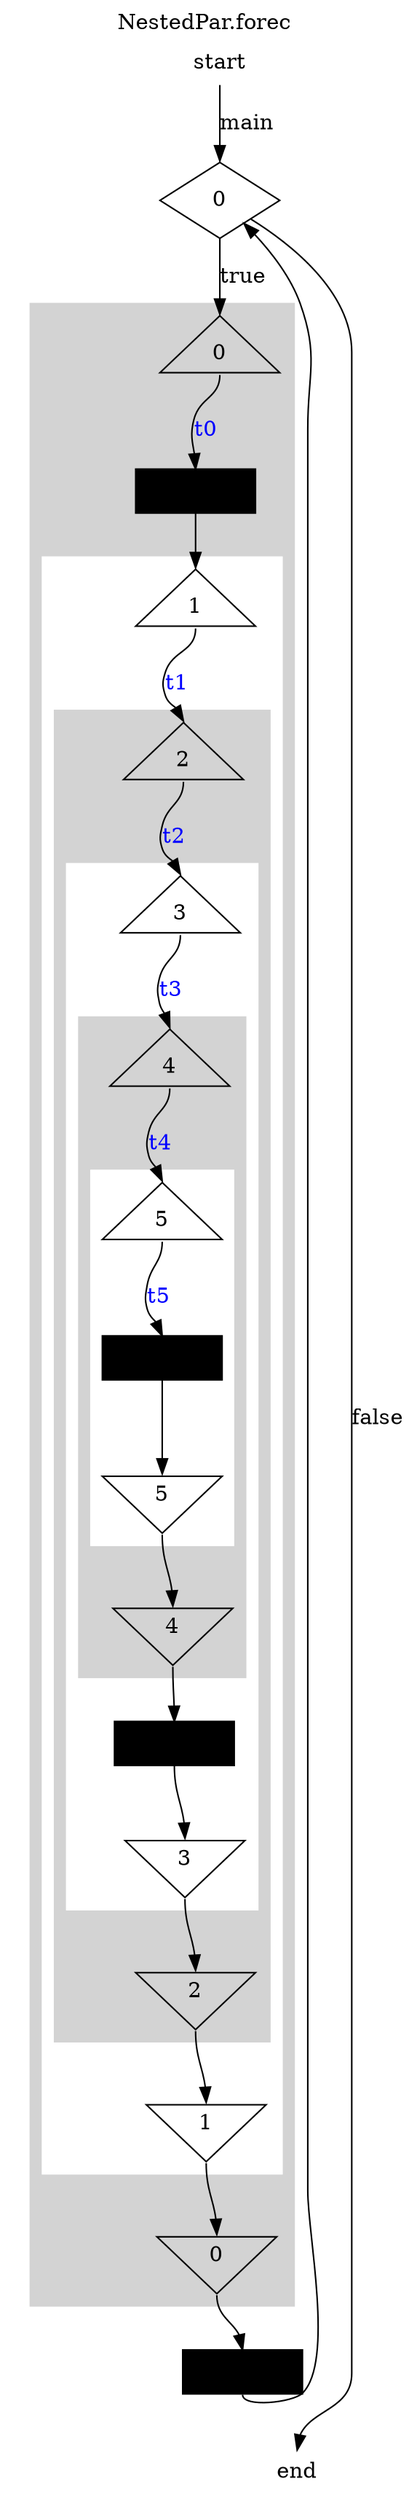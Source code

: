 digraph "NestedPar" {
	ordering = out

	labeljust = l
	node [shape = box, fixedsize = true, height = 0.7, width = 1.1]

	start [shape = plaintext, height = 0.4]

	start -> for1_0_0 [label = main, headport = n, tailport = s, weight = 2]
	subgraph cluster_for1_0_0 {
		style = invis
		for1_0_0 [label = 0, shape = diamond]
		for1_0_0 -> par0_0Start [label = true, headport = n, tailport = s, weight = 2]
		subgraph cluster_par0_0 {
			style = filled
			color = lightgrey

			par0_0Start [label = 0, shape = triangle]
			par0_0End [label = 0, shape = invtriangle]

			par0_0Start -> pause1_0 [label = t0, fontcolor = blue, sametail = 0, headport = n, tailport = s]
			pause1_0 [label = "", shape = box, height = 0.4, style = filled, fillcolor = black]
			pause1_0 -> par1_1Start [headport = n, tailport = s]
			subgraph cluster_par1_1 {
				style = filled
				color = white

				par1_1Start [label = 1, shape = triangle]
				par1_1End [label = 1, shape = invtriangle]

				par1_1Start -> par2_1Start [label = t1, fontcolor = blue, sametail = 0, headport = n, tailport = s]
				subgraph cluster_par2_1 {
					style = filled
					color = lightgrey

					par2_1Start [label = 2, shape = triangle]
					par2_1End [label = 2, shape = invtriangle]

					par2_1Start -> par3_1Start [label = t2, fontcolor = blue, sametail = 0, headport = n, tailport = s]
					subgraph cluster_par3_1 {
						style = filled
						color = white

						par3_1Start [label = 3, shape = triangle]
						par3_1End [label = 3, shape = invtriangle]

						par3_1Start -> par4_1Start [label = t3, fontcolor = blue, sametail = 0, headport = n, tailport = s]
						subgraph cluster_par4_1 {
							style = filled
							color = lightgrey

							par4_1Start [label = 4, shape = triangle]
							par4_1End [label = 4, shape = invtriangle]

							par4_1Start -> par5_1Start [label = t4, fontcolor = blue, sametail = 0, headport = n, tailport = s]
							subgraph cluster_par5_1 {
								style = filled
								color = white

								par5_1Start [label = 5, shape = triangle]
								par5_1End [label = 5, shape = invtriangle]

								par5_1Start -> pause3_1 [label = t5, fontcolor = blue, sametail = 0, headport = n, tailport = s]
								pause3_1 [label = "", shape = box, height = 0.4, style = filled, fillcolor = black]
								pause3_1 -> par5_1End [headport = n, tailport = s]
							}
							{
								edge[style = invis]
								par5_1Start -> {pause3_1}
								{pause3_1} -> par5_1End
							}
							par5_1End -> par4_1End [headport = n, tailport = s]
						}
						{
							edge[style = invis]
							par4_1Start -> {par5_1Start}
							{par5_1End} -> par4_1End
						}
						par4_1End -> pause2_6 [headport = n, tailport = s]
						pause2_6 [label = "", shape = box, height = 0.4, style = filled, fillcolor = black]
						pause2_6 -> par3_1End [headport = n, tailport = s]
					}
					{
						edge[style = invis]
						par3_1Start -> {par4_1Start}
						{pause2_6} -> par3_1End
					}
					par3_1End -> par2_1End [headport = n, tailport = s]
				}
				{
					edge[style = invis]
					par2_1Start -> {par3_1Start}
					{par3_1End} -> par2_1End
				}
				par2_1End -> par1_1End [headport = n, tailport = s]
			}
			{
				edge[style = invis]
				par1_1Start -> {par2_1Start}
				{par2_1End} -> par1_1End
			}
			par1_1End -> par0_0End [headport = n, tailport = s]
		}
		{
			edge[style = invis]
			par0_0Start -> {pause1_0}
			{par1_1End} -> par0_0End
		}
		par0_0End -> pause0_15 [headport = n, tailport = s]
		pause0_15 [label = "", shape = box, height = 0.4, style = filled, fillcolor = black]
		pause0_15 -> for1_0_0 [/*headport = w,*/ constraint = false, tailport = s]
	}
	for1_0_0 -> end [label = false, headport = n/*, tailport = e*/]

	end [shape = plaintext, height = 0.4]
	{
		edge[style = invis]
		start -> for1_0_0
		pause0_15 -> end
	}
	label = "NestedPar.forec"
	labelloc = t
	labeljust = c
}
